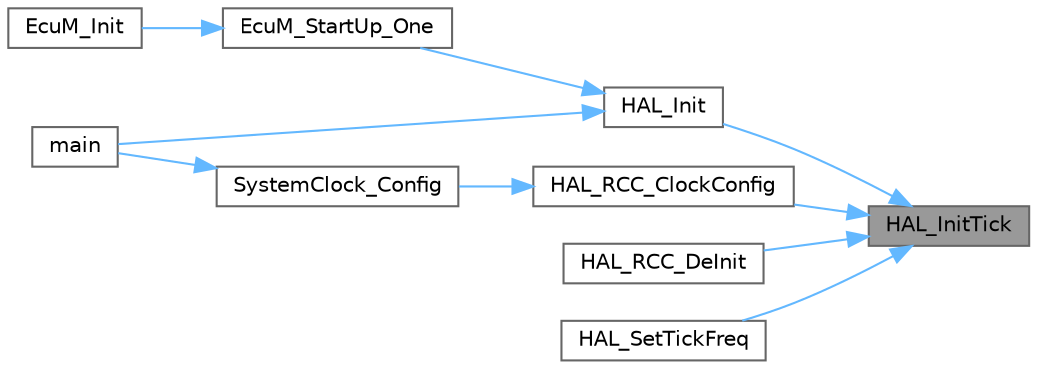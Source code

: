 digraph "HAL_InitTick"
{
 // LATEX_PDF_SIZE
  bgcolor="transparent";
  edge [fontname=Helvetica,fontsize=10,labelfontname=Helvetica,labelfontsize=10];
  node [fontname=Helvetica,fontsize=10,shape=box,height=0.2,width=0.4];
  rankdir="RL";
  Node1 [id="Node000001",label="HAL_InitTick",height=0.2,width=0.4,color="gray40", fillcolor="grey60", style="filled", fontcolor="black",tooltip="This function configures the source of the time base. The time source is configured to have 1ms time ..."];
  Node1 -> Node2 [id="edge1_Node000001_Node000002",dir="back",color="steelblue1",style="solid",tooltip=" "];
  Node2 [id="Node000002",label="HAL_Init",height=0.2,width=0.4,color="grey40", fillcolor="white", style="filled",URL="$group___h_a_l___exported___functions___group1.html#gaecac54d350c3730e6831eb404e557dc4",tooltip="This function configures the Flash prefetch, Configures time base source, NVIC and Low level hardware..."];
  Node2 -> Node3 [id="edge2_Node000002_Node000003",dir="back",color="steelblue1",style="solid",tooltip=" "];
  Node3 [id="Node000003",label="EcuM_StartUp_One",height=0.2,width=0.4,color="grey40", fillcolor="white", style="filled",URL="$_ecu_m_8c.html#af3de2af250b278959abacb9c5242596d",tooltip=" "];
  Node3 -> Node4 [id="edge3_Node000003_Node000004",dir="back",color="steelblue1",style="solid",tooltip=" "];
  Node4 [id="Node000004",label="EcuM_Init",height=0.2,width=0.4,color="grey40", fillcolor="white", style="filled",URL="$_ecu_m_8c.html#adb61804e9dba7fd50f6b45b307265451",tooltip=" "];
  Node2 -> Node5 [id="edge4_Node000002_Node000005",dir="back",color="steelblue1",style="solid",tooltip=" "];
  Node5 [id="Node000005",label="main",height=0.2,width=0.4,color="grey40", fillcolor="white", style="filled",URL="$main_8c.html#a840291bc02cba5474a4cb46a9b9566fe",tooltip="The application entry point."];
  Node1 -> Node6 [id="edge5_Node000001_Node000006",dir="back",color="steelblue1",style="solid",tooltip=" "];
  Node6 [id="Node000006",label="HAL_RCC_ClockConfig",height=0.2,width=0.4,color="grey40", fillcolor="white", style="filled",URL="$group___r_c_c___exported___functions___group1.html#gad0a4b5c7459219fafc15f3f867563ef3",tooltip="Initializes the CPU, AHB and APB buses clocks according to the specified parameters in the RCC_ClkIni..."];
  Node6 -> Node7 [id="edge6_Node000006_Node000007",dir="back",color="steelblue1",style="solid",tooltip=" "];
  Node7 [id="Node000007",label="SystemClock_Config",height=0.2,width=0.4,color="grey40", fillcolor="white", style="filled",URL="$main_8c.html#a70af21c671abfcc773614a9a4f63d920",tooltip="System Clock Configuration."];
  Node7 -> Node5 [id="edge7_Node000007_Node000005",dir="back",color="steelblue1",style="solid",tooltip=" "];
  Node1 -> Node8 [id="edge8_Node000001_Node000008",dir="back",color="steelblue1",style="solid",tooltip=" "];
  Node8 [id="Node000008",label="HAL_RCC_DeInit",height=0.2,width=0.4,color="grey40", fillcolor="white", style="filled",URL="$group___r_c_c___exported___functions___group1.html#ga064f7d9878ecdc1d4852cba2b9e6a52e",tooltip="Resets the RCC clock configuration to the default reset state."];
  Node1 -> Node9 [id="edge9_Node000001_Node000009",dir="back",color="steelblue1",style="solid",tooltip=" "];
  Node9 [id="Node000009",label="HAL_SetTickFreq",height=0.2,width=0.4,color="grey40", fillcolor="white", style="filled",URL="$group___h_a_l___exported___functions___group2.html#ga47f2dd240b2aed823a76b11496f37690",tooltip="Set new tick Freq."];
}
